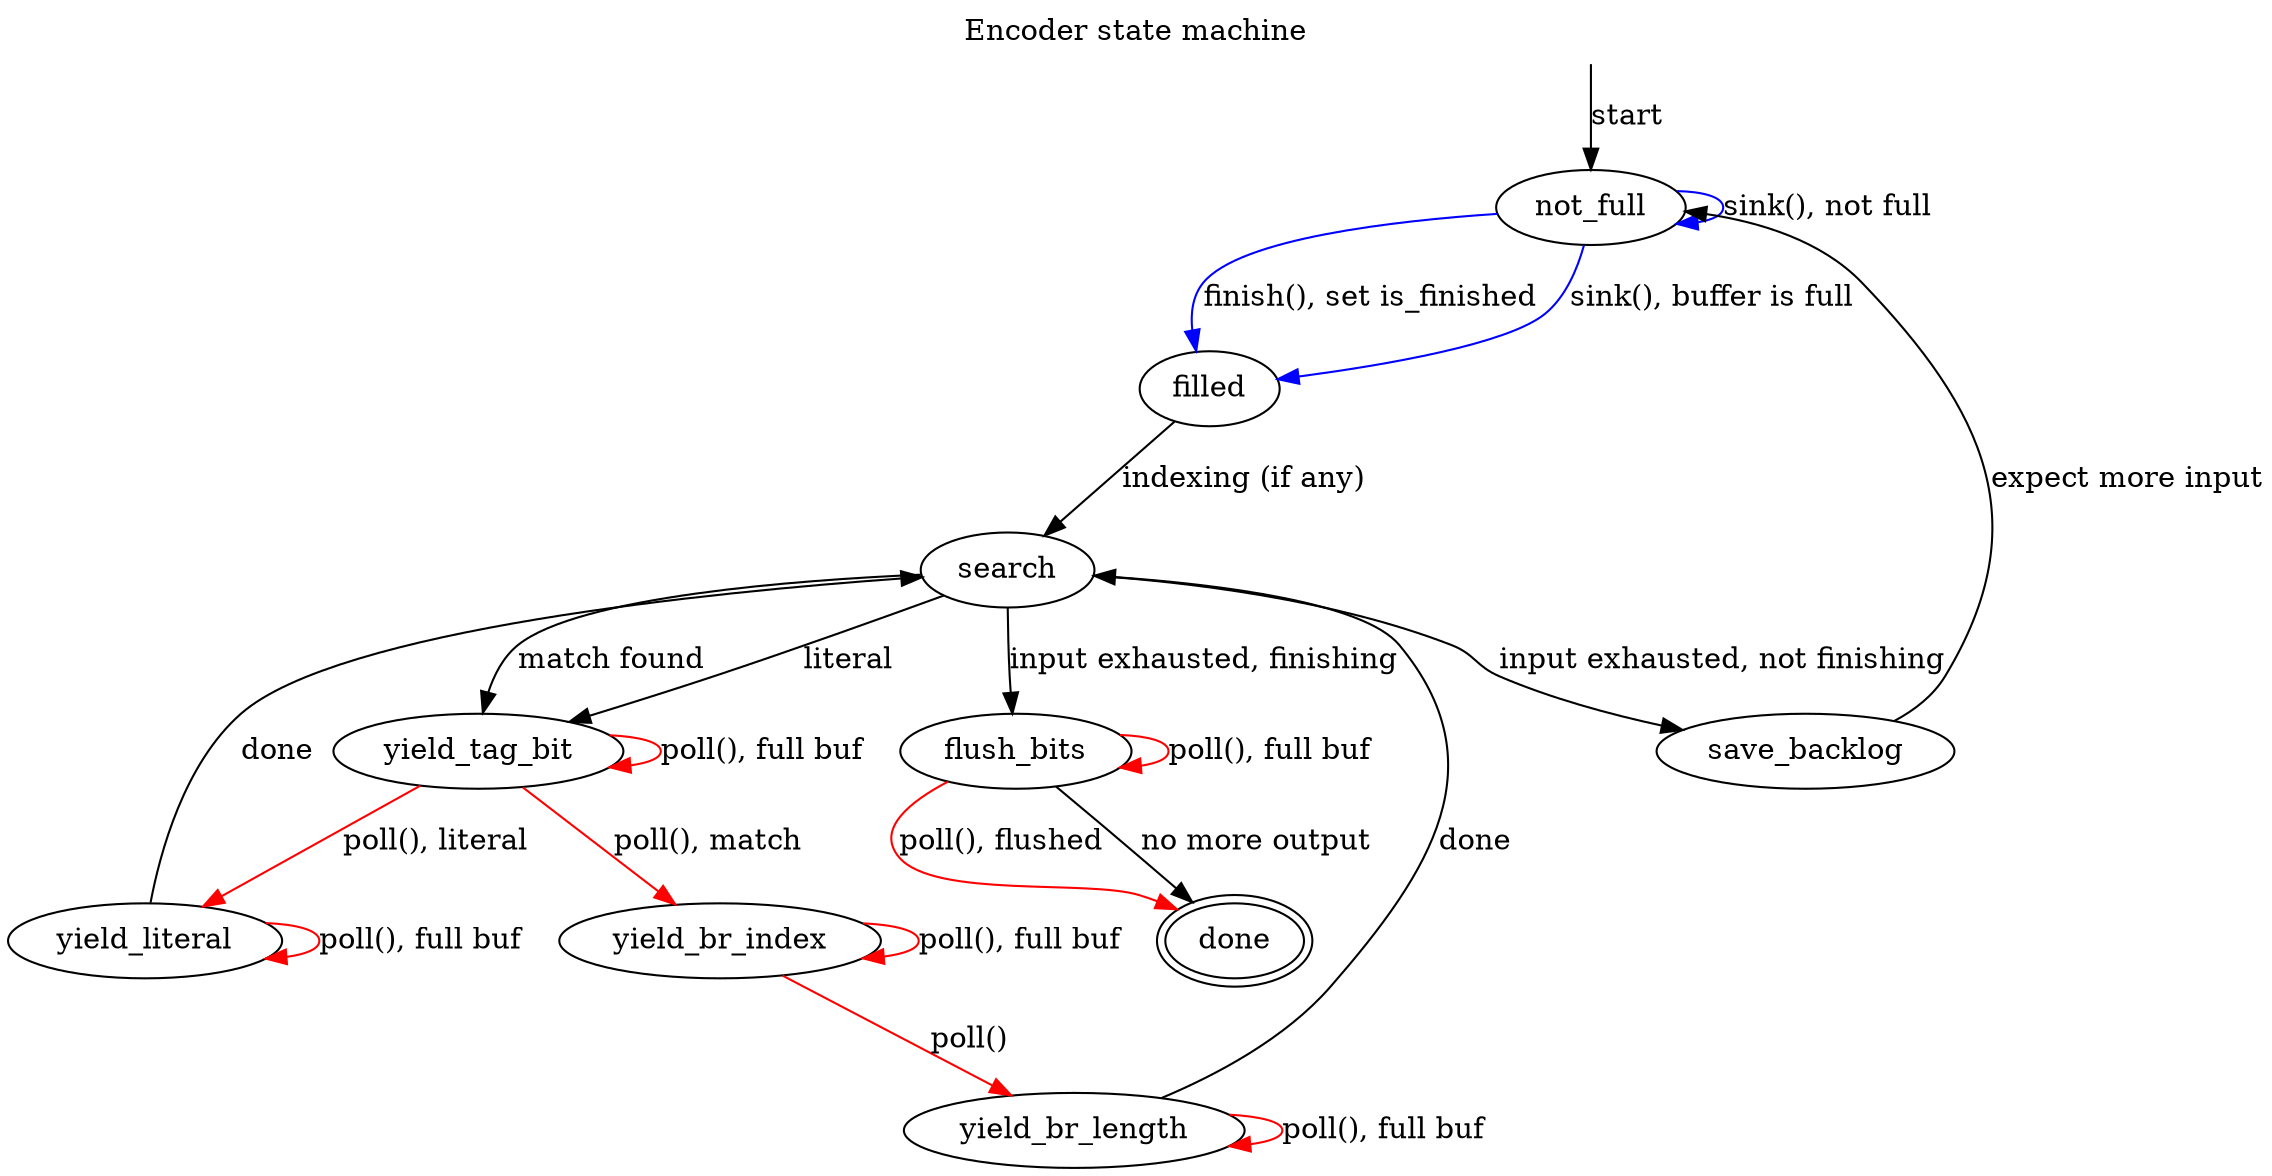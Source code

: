 digraph {
        graph [label="Encoder state machine", labelloc="t"]
        start [style="invis", shape="point"]
        not_full
        filled
        search
        yield_tag_bit
        yield_literal
        yield_br_length
        yield_br_index
        save_backlog
        flush_bits
        done [peripheries=2]

        start->not_full [label="start"]

        not_full->not_full [label="sink(), not full", color="blue"]
        not_full->filled [label="sink(), buffer is full", color="blue"]
        not_full->filled [label="finish(), set is_finished", color="blue"]

        filled->search [label="indexing (if any)"]

        search->yield_tag_bit [label="literal"]
        search->yield_tag_bit [label="match found"]
        search->save_backlog [label="input exhausted, not finishing"]
        search->flush_bits [label="input exhausted, finishing"]

        yield_tag_bit->yield_tag_bit [label="poll(), full buf", color="red"]
        yield_tag_bit->yield_literal [label="poll(), literal", color="red"]
        yield_tag_bit->yield_br_index [label="poll(), match", color="red"]

        yield_literal->yield_literal [label="poll(), full buf", color="red"]
        yield_literal->search [label="done"]

        yield_br_index->yield_br_index [label="poll(), full buf", color="red"]
        yield_br_index->yield_br_length [label="poll()", color="red"]

        yield_br_length->yield_br_length [label="poll(), full buf", color="red"]
        yield_br_length->search [label="done"]

        save_backlog->not_full [label="expect more input"]

        flush_bits->flush_bits [label="poll(), full buf", color="red"]
        flush_bits->done [label="poll(), flushed", color="red"]
        flush_bits->done [label="no more output"]
}
